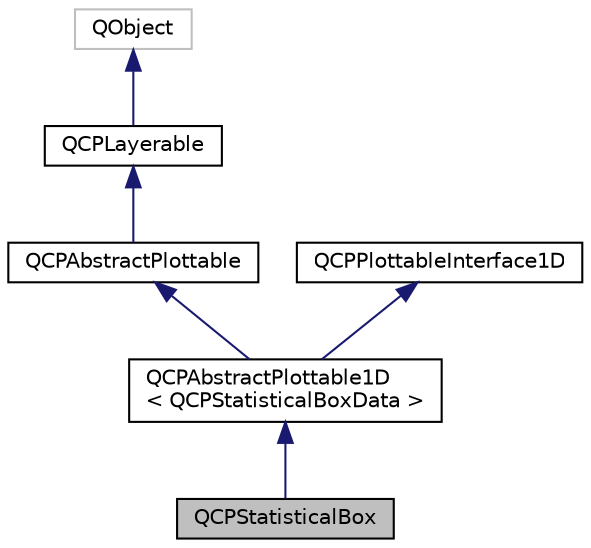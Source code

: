 digraph "QCPStatisticalBox"
{
  edge [fontname="Helvetica",fontsize="10",labelfontname="Helvetica",labelfontsize="10"];
  node [fontname="Helvetica",fontsize="10",shape=record];
  Node0 [label="QCPStatisticalBox",height=0.2,width=0.4,color="black", fillcolor="grey75", style="filled", fontcolor="black"];
  Node1 -> Node0 [dir="back",color="midnightblue",fontsize="10",style="solid"];
  Node1 [label="QCPAbstractPlottable1D\l\< QCPStatisticalBoxData \>",height=0.2,width=0.4,color="black", fillcolor="white", style="filled",URL="$classQCPAbstractPlottable1D.html"];
  Node2 -> Node1 [dir="back",color="midnightblue",fontsize="10",style="solid"];
  Node2 [label="QCPAbstractPlottable",height=0.2,width=0.4,color="black", fillcolor="white", style="filled",URL="$classQCPAbstractPlottable.html",tooltip="The abstract base class for all data representing objects in a plot. "];
  Node3 -> Node2 [dir="back",color="midnightblue",fontsize="10",style="solid"];
  Node3 [label="QCPLayerable",height=0.2,width=0.4,color="black", fillcolor="white", style="filled",URL="$classQCPLayerable.html",tooltip="Base class for all drawable objects. "];
  Node4 -> Node3 [dir="back",color="midnightblue",fontsize="10",style="solid"];
  Node4 [label="QObject",height=0.2,width=0.4,color="grey75", fillcolor="white", style="filled"];
  Node5 -> Node1 [dir="back",color="midnightblue",fontsize="10",style="solid"];
  Node5 [label="QCPPlottableInterface1D",height=0.2,width=0.4,color="black", fillcolor="white", style="filled",URL="$classQCPPlottableInterface1D.html",tooltip="Defines an abstract interface for one-dimensional plottables. "];
}
